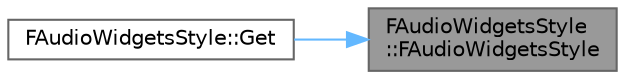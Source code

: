 digraph "FAudioWidgetsStyle::FAudioWidgetsStyle"
{
 // INTERACTIVE_SVG=YES
 // LATEX_PDF_SIZE
  bgcolor="transparent";
  edge [fontname=Helvetica,fontsize=10,labelfontname=Helvetica,labelfontsize=10];
  node [fontname=Helvetica,fontsize=10,shape=box,height=0.2,width=0.4];
  rankdir="RL";
  Node1 [id="Node000001",label="FAudioWidgetsStyle\l::FAudioWidgetsStyle",height=0.2,width=0.4,color="gray40", fillcolor="grey60", style="filled", fontcolor="black",tooltip=" "];
  Node1 -> Node2 [id="edge1_Node000001_Node000002",dir="back",color="steelblue1",style="solid",tooltip=" "];
  Node2 [id="Node000002",label="FAudioWidgetsStyle::Get",height=0.2,width=0.4,color="grey40", fillcolor="white", style="filled",URL="$d5/de0/classFAudioWidgetsStyle.html#a47c2b540c33f51cb68b9c5326bc4d78e",tooltip="Access the singleton instance for this style set."];
}
